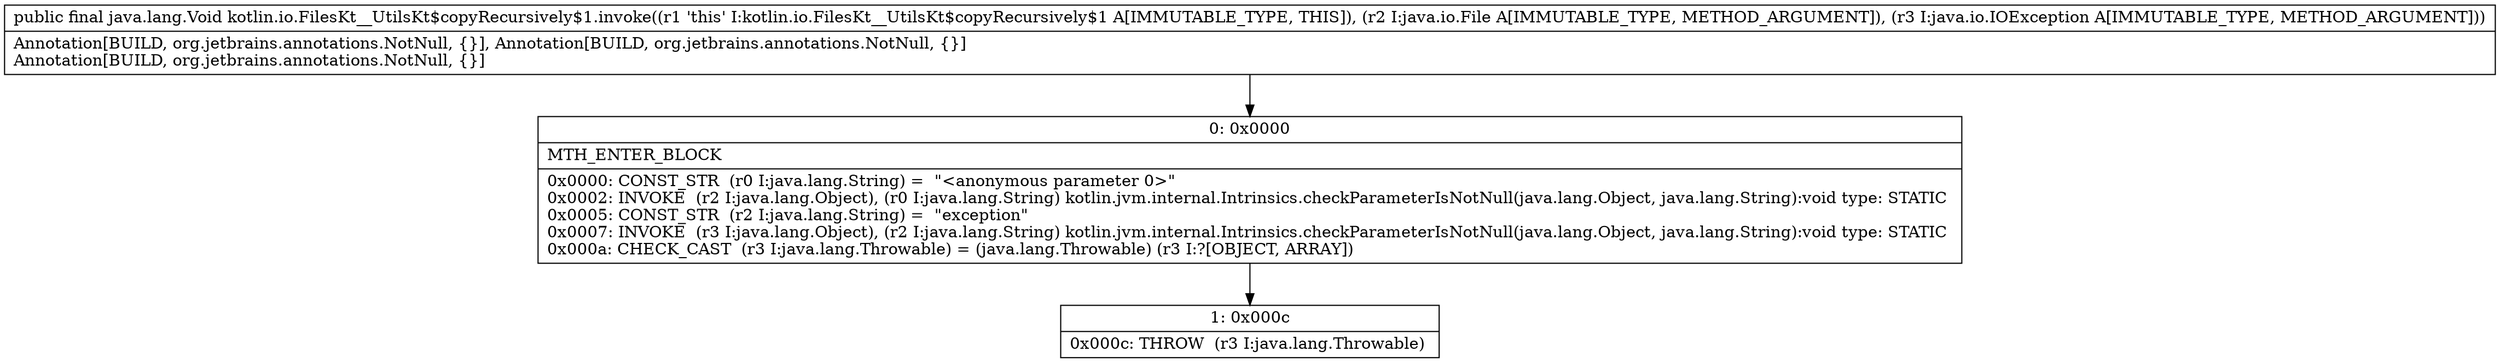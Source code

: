 digraph "CFG forkotlin.io.FilesKt__UtilsKt$copyRecursively$1.invoke(Ljava\/io\/File;Ljava\/io\/IOException;)Ljava\/lang\/Void;" {
Node_0 [shape=record,label="{0\:\ 0x0000|MTH_ENTER_BLOCK\l|0x0000: CONST_STR  (r0 I:java.lang.String) =  \"\<anonymous parameter 0\>\" \l0x0002: INVOKE  (r2 I:java.lang.Object), (r0 I:java.lang.String) kotlin.jvm.internal.Intrinsics.checkParameterIsNotNull(java.lang.Object, java.lang.String):void type: STATIC \l0x0005: CONST_STR  (r2 I:java.lang.String) =  \"exception\" \l0x0007: INVOKE  (r3 I:java.lang.Object), (r2 I:java.lang.String) kotlin.jvm.internal.Intrinsics.checkParameterIsNotNull(java.lang.Object, java.lang.String):void type: STATIC \l0x000a: CHECK_CAST  (r3 I:java.lang.Throwable) = (java.lang.Throwable) (r3 I:?[OBJECT, ARRAY]) \l}"];
Node_1 [shape=record,label="{1\:\ 0x000c|0x000c: THROW  (r3 I:java.lang.Throwable) \l}"];
MethodNode[shape=record,label="{public final java.lang.Void kotlin.io.FilesKt__UtilsKt$copyRecursively$1.invoke((r1 'this' I:kotlin.io.FilesKt__UtilsKt$copyRecursively$1 A[IMMUTABLE_TYPE, THIS]), (r2 I:java.io.File A[IMMUTABLE_TYPE, METHOD_ARGUMENT]), (r3 I:java.io.IOException A[IMMUTABLE_TYPE, METHOD_ARGUMENT]))  | Annotation[BUILD, org.jetbrains.annotations.NotNull, \{\}], Annotation[BUILD, org.jetbrains.annotations.NotNull, \{\}]\lAnnotation[BUILD, org.jetbrains.annotations.NotNull, \{\}]\l}"];
MethodNode -> Node_0;
Node_0 -> Node_1;
}

